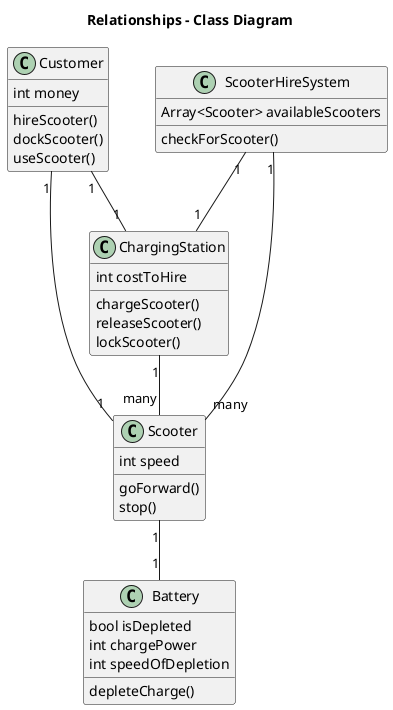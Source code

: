 ------------------------
/Users/ilja.petrovs/Downloads/puml.png

@startuml
title Relationships - Class Diagram


class Customer {
    int money
    hireScooter()
    dockScooter()
    useScooter()
}
class ChargingStation {
    int costToHire
    chargeScooter()
    releaseScooter()
    lockScooter()
}
class Battery {
    bool isDepleted
    int chargePower
    int speedOfDepletion
    depleteCharge()
}
class Scooter {
    int speed
    goForward()
    stop()
}
class ScooterHireSystem {
    Array<Scooter> availableScooters    
    checkForScooter()
    
}

Scooter "1" -- "1" Battery
Customer "1" -- "1" Scooter
Customer "1" -- "1" ChargingStation
ChargingStation  "1" -- "many" Scooter
ScooterHireSystem  "1" -- "1" ChargingStation
ScooterHireSystem "1" -- "many" Scooter

@enduml

PlantUML version 1.2020.27beta8(Unknown compile time)
(GPL source distribution)
Java Runtime: Java(TM) SE Runtime Environment
JVM: Java HotSpot(TM) 64-Bit Server VM
Default Encoding: UTF-8
Language: en
Country: US

------------------------

